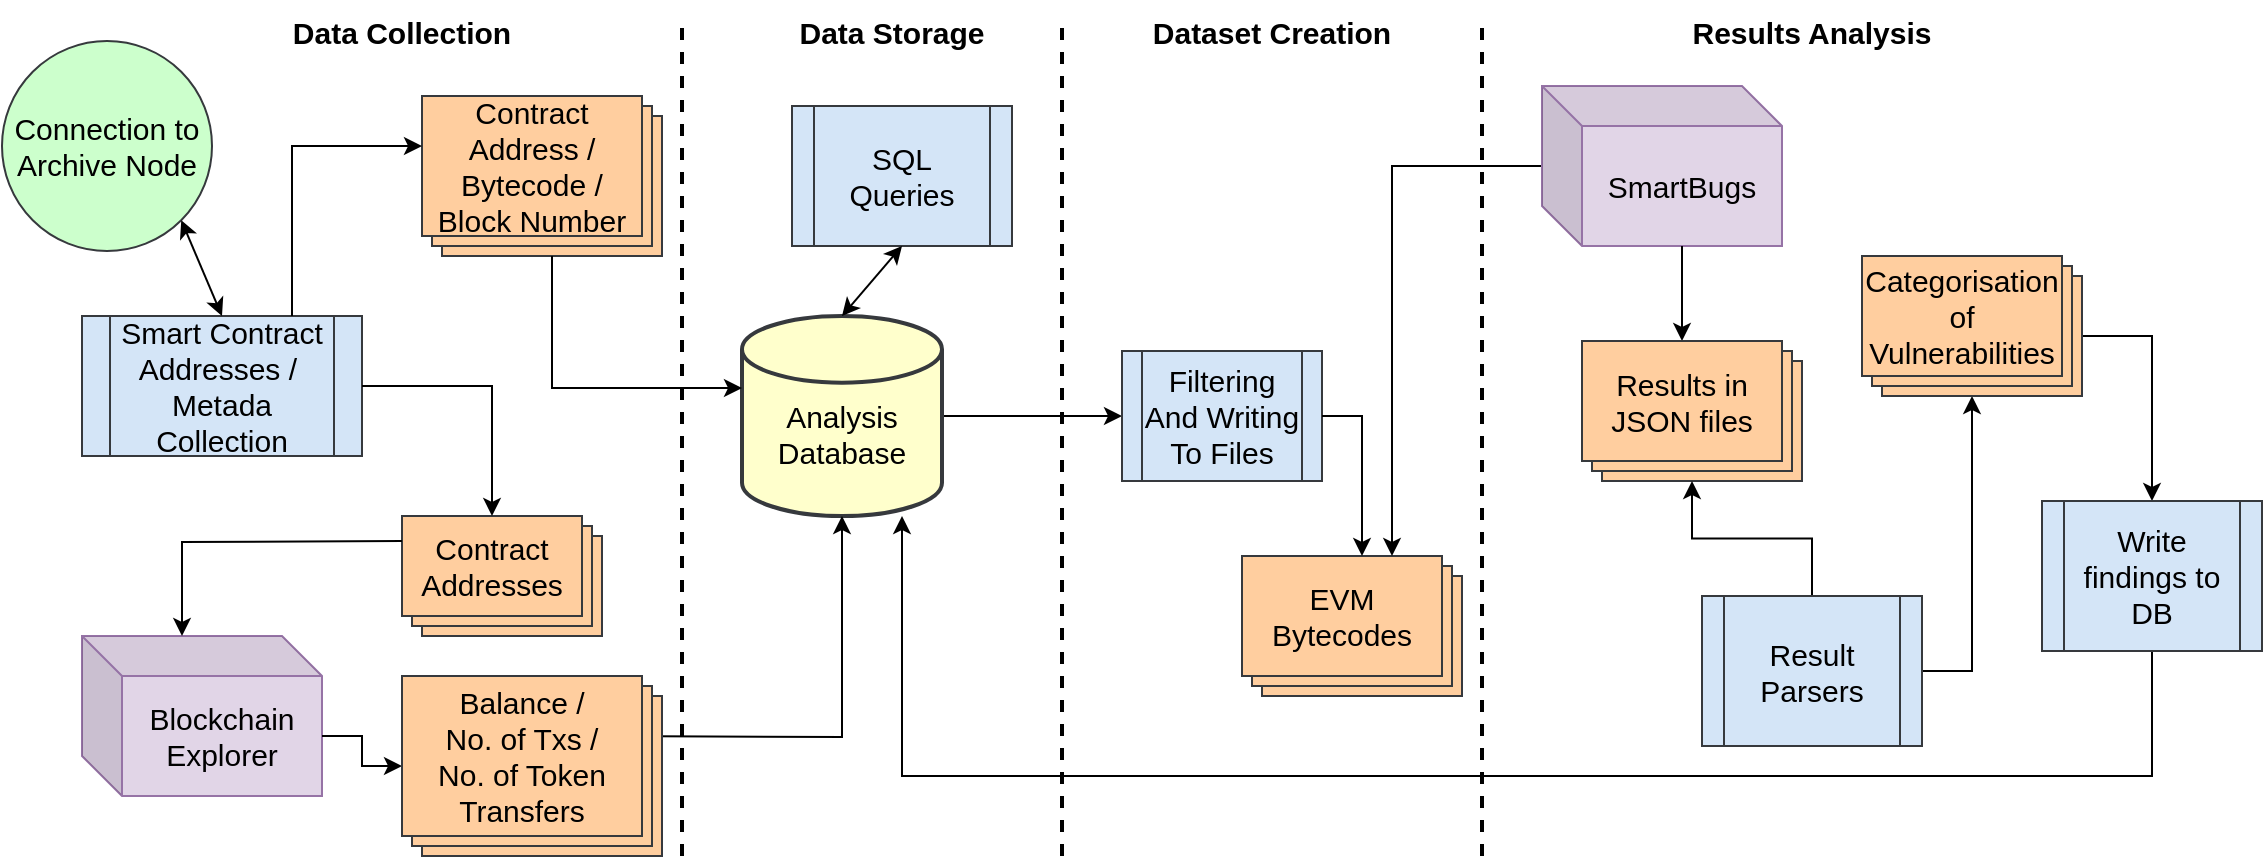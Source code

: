 <mxfile version="20.2.7" type="device"><diagram id="g6N5GF1e9wfPHaJShcSj" name="Page-1"><mxGraphModel dx="1357" dy="877" grid="1" gridSize="10" guides="1" tooltips="1" connect="1" arrows="1" fold="1" page="1" pageScale="1" pageWidth="827" pageHeight="1169" math="0" shadow="0"><root><mxCell id="0"/><mxCell id="1" parent="0"/><mxCell id="JuXiRSfqH64Tj0Eau9-q-36" style="edgeStyle=orthogonalEdgeStyle;rounded=0;orthogonalLoop=1;jettySize=auto;html=1;fontSize=15;strokeWidth=1;entryX=0;entryY=0.5;entryDx=0;entryDy=0;" parent="1" source="JuXiRSfqH64Tj0Eau9-q-7" edge="1" target="JuXiRSfqH64Tj0Eau9-q-37"><mxGeometry relative="1" as="geometry"><mxPoint x="600" y="360" as="targetPoint"/></mxGeometry></mxCell><mxCell id="JuXiRSfqH64Tj0Eau9-q-7" value="&lt;br&gt;Analysis&lt;br style=&quot;font-size: 15px;&quot;&gt;Database" style="strokeWidth=2;html=1;shape=mxgraph.flowchart.database;whiteSpace=wrap;fillColor=#FFFFCC;strokeColor=#36393d;fontSize=15;" parent="1" vertex="1"><mxGeometry x="390" y="310" width="100" height="100" as="geometry"/></mxCell><mxCell id="JuXiRSfqH64Tj0Eau9-q-8" value="" style="endArrow=none;dashed=1;html=1;rounded=0;strokeWidth=2;fontSize=15;" parent="1" edge="1"><mxGeometry width="50" height="50" relative="1" as="geometry"><mxPoint x="360" y="580" as="sourcePoint"/><mxPoint x="360" y="160" as="targetPoint"/></mxGeometry></mxCell><mxCell id="JuXiRSfqH64Tj0Eau9-q-9" value="Data Collection" style="text;html=1;strokeColor=none;fillColor=none;align=center;verticalAlign=middle;whiteSpace=wrap;rounded=0;fontSize=15;fontStyle=1" parent="1" vertex="1"><mxGeometry x="160" y="152.5" width="120" height="30" as="geometry"/></mxCell><mxCell id="JuXiRSfqH64Tj0Eau9-q-10" value="" style="verticalLabelPosition=bottom;verticalAlign=top;html=1;shape=mxgraph.basic.layered_rect;dx=10;outlineConnect=0;fontSize=15;fillColor=#FFCE9F;strokeColor=#36393d;" parent="1" vertex="1"><mxGeometry x="230" y="200" width="120" height="80" as="geometry"/></mxCell><mxCell id="JuXiRSfqH64Tj0Eau9-q-11" value="Smart Contract Addresses /&amp;nbsp;&lt;br style=&quot;font-size: 15px;&quot;&gt;Metada Collection" style="shape=process;whiteSpace=wrap;html=1;backgroundOutline=1;fontSize=15;fillColor=#D4E5F7;strokeColor=#36393d;" parent="1" vertex="1"><mxGeometry x="60" y="310" width="140" height="70" as="geometry"/></mxCell><mxCell id="JuXiRSfqH64Tj0Eau9-q-12" value="" style="endArrow=classic;html=1;rounded=0;fontSize=15;strokeWidth=1;exitX=0.75;exitY=0;exitDx=0;exitDy=0;entryX=0;entryY=0;entryDx=0;entryDy=25;entryPerimeter=0;" parent="1" source="JuXiRSfqH64Tj0Eau9-q-11" target="JuXiRSfqH64Tj0Eau9-q-10" edge="1"><mxGeometry width="50" height="50" relative="1" as="geometry"><mxPoint x="120" y="280" as="sourcePoint"/><mxPoint x="170" y="230" as="targetPoint"/><Array as="points"><mxPoint x="165" y="225"/></Array></mxGeometry></mxCell><mxCell id="JuXiRSfqH64Tj0Eau9-q-14" value="Connection to Archive Node" style="ellipse;whiteSpace=wrap;html=1;aspect=fixed;fontSize=15;fillColor=#CCFFCC;strokeColor=#36393d;" parent="1" vertex="1"><mxGeometry x="20" y="172.5" width="105" height="105" as="geometry"/></mxCell><mxCell id="JuXiRSfqH64Tj0Eau9-q-15" value="" style="endArrow=classic;startArrow=classic;html=1;rounded=0;fontSize=15;strokeWidth=1;exitX=0.5;exitY=0;exitDx=0;exitDy=0;entryX=1;entryY=1;entryDx=0;entryDy=0;" parent="1" source="JuXiRSfqH64Tj0Eau9-q-11" target="JuXiRSfqH64Tj0Eau9-q-14" edge="1"><mxGeometry width="50" height="50" relative="1" as="geometry"><mxPoint x="120" y="300" as="sourcePoint"/><mxPoint x="170" y="250" as="targetPoint"/></mxGeometry></mxCell><mxCell id="JuXiRSfqH64Tj0Eau9-q-16" value="" style="verticalLabelPosition=bottom;verticalAlign=top;html=1;shape=mxgraph.basic.layered_rect;dx=10;outlineConnect=0;fontSize=15;fillColor=#FFCE9F;strokeColor=#36393d;" parent="1" vertex="1"><mxGeometry x="220" y="410" width="100" height="60" as="geometry"/></mxCell><mxCell id="JuXiRSfqH64Tj0Eau9-q-17" value="Contract Addresses" style="text;html=1;strokeColor=none;fillColor=none;align=center;verticalAlign=middle;whiteSpace=wrap;rounded=0;fontSize=15;" parent="1" vertex="1"><mxGeometry x="220" y="410" width="90" height="50" as="geometry"/></mxCell><mxCell id="JuXiRSfqH64Tj0Eau9-q-19" value="Contract Address / Bytecode / Block Number" style="text;html=1;strokeColor=none;fillColor=none;align=center;verticalAlign=middle;whiteSpace=wrap;rounded=0;fontSize=15;" parent="1" vertex="1"><mxGeometry x="230" y="200" width="110" height="70" as="geometry"/></mxCell><mxCell id="JuXiRSfqH64Tj0Eau9-q-20" value="" style="endArrow=classic;html=1;rounded=0;fontSize=15;strokeWidth=1;exitX=1;exitY=0.5;exitDx=0;exitDy=0;entryX=0.5;entryY=0;entryDx=0;entryDy=0;" parent="1" source="JuXiRSfqH64Tj0Eau9-q-11" target="JuXiRSfqH64Tj0Eau9-q-17" edge="1"><mxGeometry width="50" height="50" relative="1" as="geometry"><mxPoint x="210" y="380" as="sourcePoint"/><mxPoint x="260" y="330" as="targetPoint"/><Array as="points"><mxPoint x="265" y="345"/></Array></mxGeometry></mxCell><mxCell id="JuXiRSfqH64Tj0Eau9-q-21" value="" style="shape=cube;whiteSpace=wrap;html=1;boundedLbl=1;backgroundOutline=1;darkOpacity=0.05;darkOpacity2=0.1;labelBackgroundColor=#FFFFFF;fontSize=15;fillColor=#e1d5e7;strokeColor=#9673a6;" parent="1" vertex="1"><mxGeometry x="60" y="470" width="120" height="80" as="geometry"/></mxCell><mxCell id="JuXiRSfqH64Tj0Eau9-q-28" style="edgeStyle=orthogonalEdgeStyle;rounded=0;orthogonalLoop=1;jettySize=auto;html=1;fontSize=15;strokeWidth=1;" parent="1" target="JuXiRSfqH64Tj0Eau9-q-7" edge="1"><mxGeometry relative="1" as="geometry"><mxPoint x="320" y="520" as="sourcePoint"/></mxGeometry></mxCell><mxCell id="JuXiRSfqH64Tj0Eau9-q-31" style="edgeStyle=orthogonalEdgeStyle;rounded=0;orthogonalLoop=1;jettySize=auto;html=1;fontSize=15;strokeWidth=1;" parent="1" source="JuXiRSfqH64Tj0Eau9-q-23" target="JuXiRSfqH64Tj0Eau9-q-30" edge="1"><mxGeometry relative="1" as="geometry"/></mxCell><mxCell id="JuXiRSfqH64Tj0Eau9-q-23" value="Blockchain&lt;br style=&quot;font-size: 15px;&quot;&gt;Explorer" style="text;html=1;strokeColor=none;fillColor=none;align=center;verticalAlign=middle;whiteSpace=wrap;rounded=0;fontSize=15;" parent="1" vertex="1"><mxGeometry x="80" y="490" width="100" height="60" as="geometry"/></mxCell><mxCell id="JuXiRSfqH64Tj0Eau9-q-24" value="" style="endArrow=classic;html=1;rounded=0;fontSize=15;strokeWidth=1;exitX=0;exitY=0.25;exitDx=0;exitDy=0;entryX=0;entryY=0;entryDx=50;entryDy=0;entryPerimeter=0;" parent="1" source="JuXiRSfqH64Tj0Eau9-q-17" target="JuXiRSfqH64Tj0Eau9-q-21" edge="1"><mxGeometry width="50" height="50" relative="1" as="geometry"><mxPoint x="50" y="450" as="sourcePoint"/><mxPoint x="100" y="400" as="targetPoint"/><Array as="points"><mxPoint x="110" y="423"/></Array></mxGeometry></mxCell><mxCell id="JuXiRSfqH64Tj0Eau9-q-25" value="Data Storage" style="text;html=1;strokeColor=none;fillColor=none;align=center;verticalAlign=middle;whiteSpace=wrap;rounded=0;fontSize=15;fontStyle=1" parent="1" vertex="1"><mxGeometry x="415" y="152.5" width="100" height="30" as="geometry"/></mxCell><mxCell id="JuXiRSfqH64Tj0Eau9-q-26" value="" style="endArrow=classic;html=1;rounded=0;fontSize=15;strokeWidth=1;exitX=0;exitY=0;exitDx=65;exitDy=80;exitPerimeter=0;entryX=0;entryY=0.36;entryDx=0;entryDy=0;entryPerimeter=0;" parent="1" source="JuXiRSfqH64Tj0Eau9-q-10" target="JuXiRSfqH64Tj0Eau9-q-7" edge="1"><mxGeometry width="50" height="50" relative="1" as="geometry"><mxPoint x="290" y="320" as="sourcePoint"/><mxPoint x="340" y="270" as="targetPoint"/><Array as="points"><mxPoint x="295" y="346"/></Array></mxGeometry></mxCell><mxCell id="JuXiRSfqH64Tj0Eau9-q-30" value="" style="verticalLabelPosition=bottom;verticalAlign=top;html=1;shape=mxgraph.basic.layered_rect;dx=10;outlineConnect=0;fontSize=15;fillColor=#FFCE9F;strokeColor=#36393d;" parent="1" vertex="1"><mxGeometry x="220" y="490" width="130" height="90" as="geometry"/></mxCell><mxCell id="JuXiRSfqH64Tj0Eau9-q-29" value="Balance /&lt;br style=&quot;font-size: 15px;&quot;&gt;No. of Txs /&lt;br style=&quot;font-size: 15px;&quot;&gt;No. of Token Transfers" style="text;html=1;strokeColor=none;fillColor=none;align=center;verticalAlign=middle;whiteSpace=wrap;rounded=0;fontSize=15;" parent="1" vertex="1"><mxGeometry x="220" y="490" width="120" height="80" as="geometry"/></mxCell><mxCell id="JuXiRSfqH64Tj0Eau9-q-32" value="" style="endArrow=none;dashed=1;html=1;rounded=0;strokeWidth=2;fontSize=15;" parent="1" edge="1"><mxGeometry width="50" height="50" relative="1" as="geometry"><mxPoint x="550" y="580" as="sourcePoint"/><mxPoint x="550" y="160" as="targetPoint"/></mxGeometry></mxCell><mxCell id="JuXiRSfqH64Tj0Eau9-q-33" value="SQL&lt;br style=&quot;font-size: 15px;&quot;&gt;Queries" style="shape=process;whiteSpace=wrap;html=1;backgroundOutline=1;fontSize=15;fillColor=#D4E5F7;strokeColor=#36393d;" parent="1" vertex="1"><mxGeometry x="415" y="205" width="110" height="70" as="geometry"/></mxCell><mxCell id="JuXiRSfqH64Tj0Eau9-q-34" value="" style="endArrow=classic;startArrow=classic;html=1;rounded=0;fontSize=15;strokeWidth=1;exitX=0.5;exitY=0;exitDx=0;exitDy=0;exitPerimeter=0;entryX=0.5;entryY=1;entryDx=0;entryDy=0;" parent="1" source="JuXiRSfqH64Tj0Eau9-q-7" target="JuXiRSfqH64Tj0Eau9-q-33" edge="1"><mxGeometry width="50" height="50" relative="1" as="geometry"><mxPoint x="540" y="330" as="sourcePoint"/><mxPoint x="590" y="280" as="targetPoint"/></mxGeometry></mxCell><mxCell id="JuXiRSfqH64Tj0Eau9-q-35" value="Dataset Creation" style="text;html=1;strokeColor=none;fillColor=none;align=center;verticalAlign=middle;whiteSpace=wrap;rounded=0;fontSize=15;fontStyle=1" parent="1" vertex="1"><mxGeometry x="590" y="152.5" width="130" height="30" as="geometry"/></mxCell><mxCell id="JuXiRSfqH64Tj0Eau9-q-37" value="Filtering&lt;br style=&quot;font-size: 15px;&quot;&gt;And Writing To Files" style="shape=process;whiteSpace=wrap;html=1;backgroundOutline=1;fontSize=15;fillColor=#D4E5F7;strokeColor=#36393d;" parent="1" vertex="1"><mxGeometry x="580" y="327.5" width="100" height="65" as="geometry"/></mxCell><mxCell id="JuXiRSfqH64Tj0Eau9-q-39" value="" style="verticalLabelPosition=bottom;verticalAlign=top;html=1;shape=mxgraph.basic.layered_rect;dx=10;outlineConnect=0;fontSize=15;fillColor=#FFCE9F;strokeColor=#36393d;" parent="1" vertex="1"><mxGeometry x="640" y="430" width="110" height="70" as="geometry"/></mxCell><mxCell id="JuXiRSfqH64Tj0Eau9-q-40" value="" style="endArrow=classic;html=1;rounded=0;fontSize=15;strokeWidth=1;exitX=1;exitY=0.5;exitDx=0;exitDy=0;entryX=0;entryY=0;entryDx=60;entryDy=0;entryPerimeter=0;" parent="1" source="JuXiRSfqH64Tj0Eau9-q-37" target="JuXiRSfqH64Tj0Eau9-q-39" edge="1"><mxGeometry width="50" height="50" relative="1" as="geometry"><mxPoint x="690" y="300" as="sourcePoint"/><mxPoint x="740" y="250" as="targetPoint"/><Array as="points"><mxPoint x="700" y="360"/></Array></mxGeometry></mxCell><mxCell id="JuXiRSfqH64Tj0Eau9-q-41" value="EVM Bytecodes" style="text;html=1;strokeColor=none;fillColor=none;align=center;verticalAlign=middle;whiteSpace=wrap;rounded=0;fontSize=15;" parent="1" vertex="1"><mxGeometry x="640" y="430" width="100" height="60" as="geometry"/></mxCell><mxCell id="JuXiRSfqH64Tj0Eau9-q-43" style="edgeStyle=orthogonalEdgeStyle;rounded=0;orthogonalLoop=1;jettySize=auto;html=1;entryX=0;entryY=0;entryDx=75;entryDy=0;entryPerimeter=0;fontSize=15;strokeWidth=1;" parent="1" source="JuXiRSfqH64Tj0Eau9-q-42" target="JuXiRSfqH64Tj0Eau9-q-39" edge="1"><mxGeometry relative="1" as="geometry"/></mxCell><mxCell id="JuXiRSfqH64Tj0Eau9-q-42" value="" style="shape=cube;whiteSpace=wrap;html=1;boundedLbl=1;backgroundOutline=1;darkOpacity=0.05;darkOpacity2=0.1;labelBackgroundColor=#FFFFFF;fontSize=15;fillColor=#e1d5e7;strokeColor=#9673a6;" parent="1" vertex="1"><mxGeometry x="790" y="195" width="120" height="80" as="geometry"/></mxCell><mxCell id="JuXiRSfqH64Tj0Eau9-q-49" style="edgeStyle=orthogonalEdgeStyle;rounded=0;orthogonalLoop=1;jettySize=auto;html=1;entryX=0;entryY=0;entryDx=50;entryDy=0;entryPerimeter=0;fontSize=15;strokeWidth=1;" parent="1" source="JuXiRSfqH64Tj0Eau9-q-44" target="JuXiRSfqH64Tj0Eau9-q-48" edge="1"><mxGeometry relative="1" as="geometry"/></mxCell><mxCell id="JuXiRSfqH64Tj0Eau9-q-44" value="SmartBugs" style="text;html=1;strokeColor=none;fillColor=none;align=center;verticalAlign=middle;whiteSpace=wrap;rounded=0;fontSize=15;" parent="1" vertex="1"><mxGeometry x="810" y="215" width="100" height="60" as="geometry"/></mxCell><mxCell id="JuXiRSfqH64Tj0Eau9-q-45" value="" style="endArrow=none;dashed=1;html=1;rounded=0;strokeWidth=2;fontSize=15;" parent="1" edge="1"><mxGeometry width="50" height="50" relative="1" as="geometry"><mxPoint x="760" y="580" as="sourcePoint"/><mxPoint x="760" y="160" as="targetPoint"/></mxGeometry></mxCell><mxCell id="JuXiRSfqH64Tj0Eau9-q-47" value="Results Analysis" style="text;html=1;strokeColor=none;fillColor=none;align=center;verticalAlign=middle;whiteSpace=wrap;rounded=0;fontSize=15;fontStyle=1" parent="1" vertex="1"><mxGeometry x="860" y="152.5" width="130" height="30" as="geometry"/></mxCell><mxCell id="JuXiRSfqH64Tj0Eau9-q-48" value="" style="verticalLabelPosition=bottom;verticalAlign=top;html=1;shape=mxgraph.basic.layered_rect;dx=10;outlineConnect=0;fontSize=15;fillColor=#FFCE9F;strokeColor=#36393d;" parent="1" vertex="1"><mxGeometry x="810" y="322.5" width="110" height="70" as="geometry"/></mxCell><mxCell id="JuXiRSfqH64Tj0Eau9-q-50" value="Results in JSON files" style="text;html=1;strokeColor=none;fillColor=none;align=center;verticalAlign=middle;whiteSpace=wrap;rounded=0;fontSize=15;" parent="1" vertex="1"><mxGeometry x="810" y="322.5" width="100" height="60" as="geometry"/></mxCell><mxCell id="JuXiRSfqH64Tj0Eau9-q-52" style="edgeStyle=orthogonalEdgeStyle;rounded=0;orthogonalLoop=1;jettySize=auto;html=1;fontSize=15;strokeWidth=1;" parent="1" source="JuXiRSfqH64Tj0Eau9-q-51" target="JuXiRSfqH64Tj0Eau9-q-48" edge="1"><mxGeometry relative="1" as="geometry"/></mxCell><mxCell id="JuXiRSfqH64Tj0Eau9-q-55" style="edgeStyle=orthogonalEdgeStyle;rounded=0;orthogonalLoop=1;jettySize=auto;html=1;exitX=1;exitY=0.5;exitDx=0;exitDy=0;fontSize=15;strokeWidth=1;" parent="1" source="JuXiRSfqH64Tj0Eau9-q-51" target="JuXiRSfqH64Tj0Eau9-q-54" edge="1"><mxGeometry relative="1" as="geometry"/></mxCell><mxCell id="JuXiRSfqH64Tj0Eau9-q-51" value="Result Parsers" style="shape=process;whiteSpace=wrap;html=1;backgroundOutline=1;fontSize=15;fillColor=#D4E5F7;strokeColor=#36393d;" parent="1" vertex="1"><mxGeometry x="870" y="450" width="110" height="75" as="geometry"/></mxCell><mxCell id="7v4NHMLRWNp2DcY7MpdL-2" style="edgeStyle=orthogonalEdgeStyle;rounded=0;orthogonalLoop=1;jettySize=auto;html=1;exitX=0;exitY=0;exitDx=110;exitDy=40;exitPerimeter=0;entryX=0.5;entryY=0;entryDx=0;entryDy=0;" edge="1" parent="1" source="JuXiRSfqH64Tj0Eau9-q-54" target="7v4NHMLRWNp2DcY7MpdL-1"><mxGeometry relative="1" as="geometry"/></mxCell><mxCell id="JuXiRSfqH64Tj0Eau9-q-54" value="" style="verticalLabelPosition=bottom;verticalAlign=top;html=1;shape=mxgraph.basic.layered_rect;dx=10;outlineConnect=0;fontSize=15;fillColor=#FFCE9F;strokeColor=#36393d;" parent="1" vertex="1"><mxGeometry x="950" y="280" width="110" height="70" as="geometry"/></mxCell><mxCell id="JuXiRSfqH64Tj0Eau9-q-53" value="Categorisation of Vulnerabilities" style="text;html=1;strokeColor=none;fillColor=none;align=center;verticalAlign=middle;whiteSpace=wrap;rounded=0;fontSize=15;" parent="1" vertex="1"><mxGeometry x="950" y="280" width="100" height="60" as="geometry"/></mxCell><mxCell id="7v4NHMLRWNp2DcY7MpdL-3" style="edgeStyle=orthogonalEdgeStyle;rounded=0;orthogonalLoop=1;jettySize=auto;html=1;exitX=0.5;exitY=1;exitDx=0;exitDy=0;" edge="1" parent="1" source="7v4NHMLRWNp2DcY7MpdL-1" target="JuXiRSfqH64Tj0Eau9-q-7"><mxGeometry relative="1" as="geometry"><Array as="points"><mxPoint x="1095" y="540"/><mxPoint x="470" y="540"/></Array></mxGeometry></mxCell><mxCell id="7v4NHMLRWNp2DcY7MpdL-1" value="Write findings to DB" style="shape=process;whiteSpace=wrap;html=1;backgroundOutline=1;fontSize=15;fillColor=#D4E5F7;strokeColor=#36393d;" vertex="1" parent="1"><mxGeometry x="1040" y="402.5" width="110" height="75" as="geometry"/></mxCell></root></mxGraphModel></diagram></mxfile>